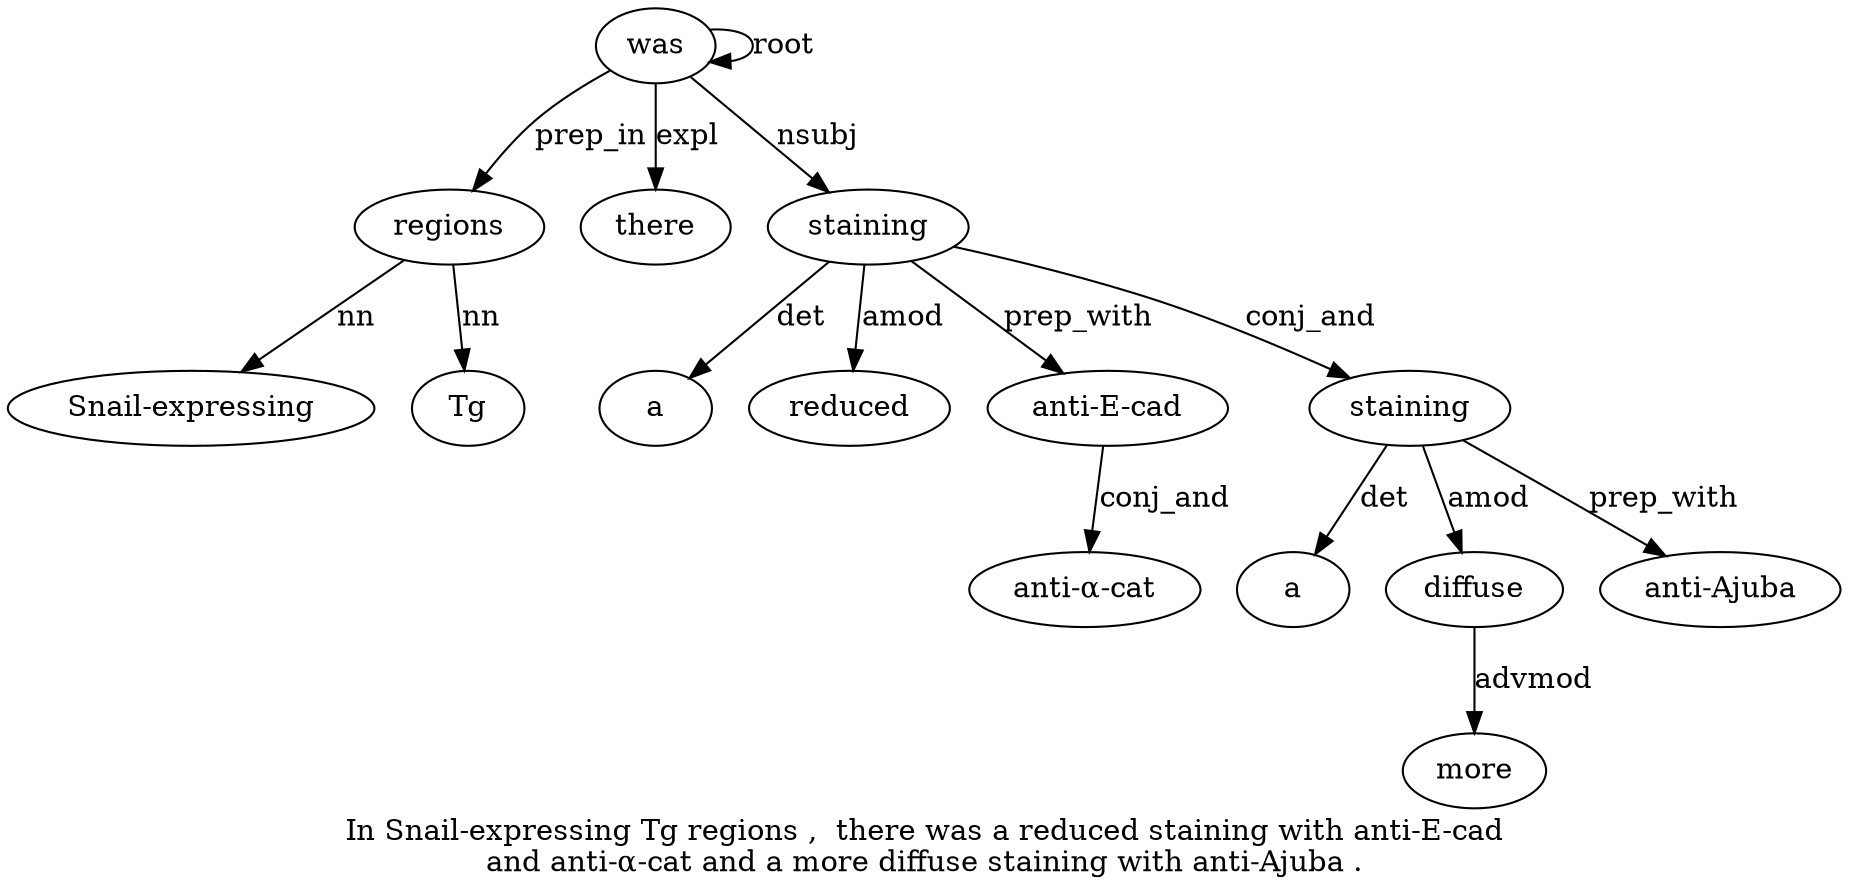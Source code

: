 digraph "In Snail-expressing Tg regions ,  there was a reduced staining with anti-E-cad and anti-α-cat and a more diffuse staining with anti-Ajuba ." {
label="In Snail-expressing Tg regions ,  there was a reduced staining with anti-E-cad
and anti-α-cat and a more diffuse staining with anti-Ajuba .";
regions4 [style=filled, fillcolor=white, label=regions];
"Snail-expressing2" [style=filled, fillcolor=white, label="Snail-expressing"];
regions4 -> "Snail-expressing2"  [label=nn];
Tg3 [style=filled, fillcolor=white, label=Tg];
regions4 -> Tg3  [label=nn];
was7 [style=filled, fillcolor=white, label=was];
was7 -> regions4  [label=prep_in];
there6 [style=filled, fillcolor=white, label=there];
was7 -> there6  [label=expl];
was7 -> was7  [label=root];
staining10 [style=filled, fillcolor=white, label=staining];
a8 [style=filled, fillcolor=white, label=a];
staining10 -> a8  [label=det];
reduced9 [style=filled, fillcolor=white, label=reduced];
staining10 -> reduced9  [label=amod];
was7 -> staining10  [label=nsubj];
"anti-E-cad12" [style=filled, fillcolor=white, label="anti-E-cad"];
staining10 -> "anti-E-cad12"  [label=prep_with];
"anti-α-cat14" [style=filled, fillcolor=white, label="anti-α-cat"];
"anti-E-cad12" -> "anti-α-cat14"  [label=conj_and];
staining19 [style=filled, fillcolor=white, label=staining];
a16 [style=filled, fillcolor=white, label=a];
staining19 -> a16  [label=det];
diffuse18 [style=filled, fillcolor=white, label=diffuse];
more17 [style=filled, fillcolor=white, label=more];
diffuse18 -> more17  [label=advmod];
staining19 -> diffuse18  [label=amod];
staining10 -> staining19  [label=conj_and];
"anti-Ajuba21" [style=filled, fillcolor=white, label="anti-Ajuba"];
staining19 -> "anti-Ajuba21"  [label=prep_with];
}
